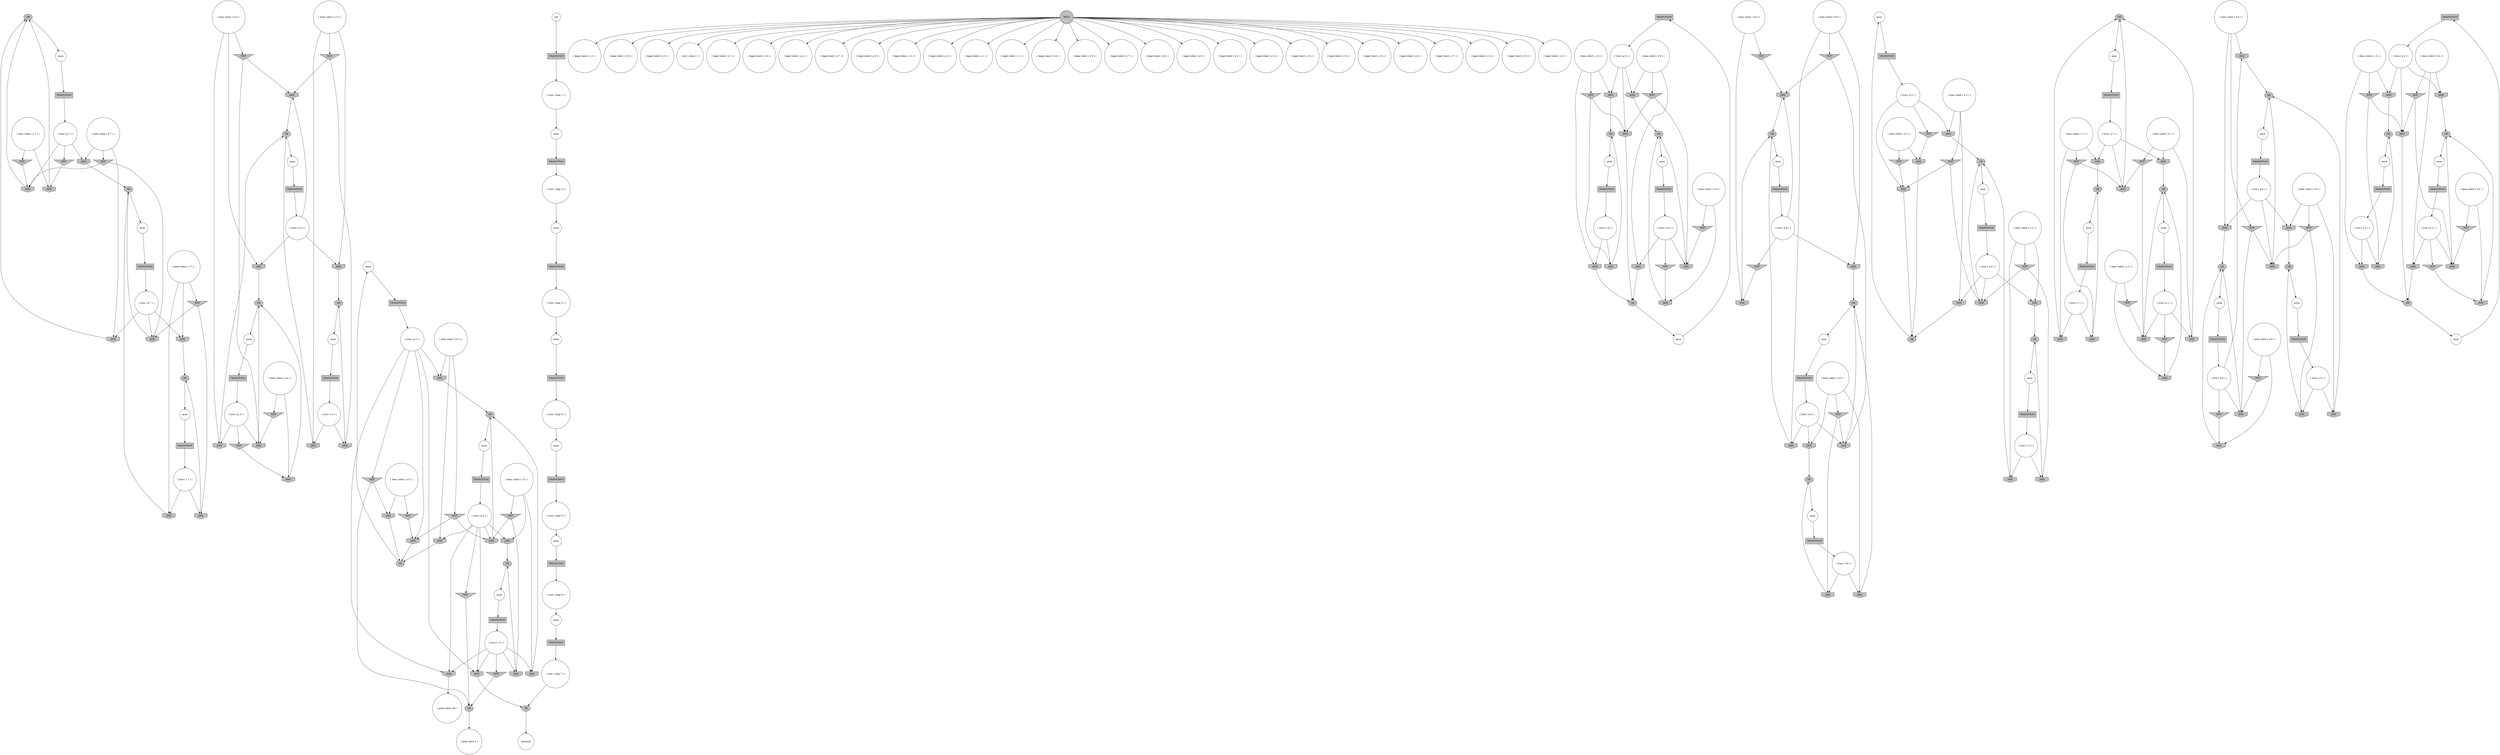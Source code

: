 digraph propNet
{
	"@76d3046"[shape=ellipse, style= filled, fillcolor=grey, label="OR"]; "@76d3046"->"@117c4779"; 
	"@17332b63"[shape=invtriangle, style= filled, fillcolor=grey, label="NOT"]; "@17332b63"->"@40d2f5f1"; "@17332b63"->"@3e03e574"; 
	"@7a2ee7e5"[shape=circle, style= filled, fillcolor=white, label="anon"]; "@7a2ee7e5"->"@d6d46d7"; 
	"@cb78915"[shape=circle, style= filled, fillcolor=white, label="( legal robot ( c 2 ) )"]; 
	"@7686b376"[shape=box, style= filled, fillcolor=grey, label="TRANSITION"]; "@7686b376"->"@4d2bbe6b"; 
	"@3c789d63"[shape=circle, style= filled, fillcolor=white, label="( legal robot ( b 8 ) )"]; 
	"@4a52fecf"[shape=circle, style= filled, fillcolor=white, label="( true ( step 5 ) )"]; "@4a52fecf"->"@4b7aa961"; 
	"@8c1e4d5"[shape=circle, style= filled, fillcolor=white, label="( does robot ( a 8 ) )"]; "@8c1e4d5"->"@70e8eeca"; "@8c1e4d5"->"@5f5fc606"; 
	"@117c4779"[shape=circle, style= filled, fillcolor=white, label="anon"]; "@117c4779"->"@1a15cd9a"; 
	"@4d83da96"[shape=circle, style= filled, fillcolor=white, label="anon"]; "@4d83da96"->"@a211b37"; 
	"@569c6f2"[shape=invtriangle, style= filled, fillcolor=grey, label="NOT"]; "@569c6f2"->"@63843ca4"; 
	"@15837e8"[shape=ellipse, style= filled, fillcolor=grey, label="OR"]; "@15837e8"->"@46be6108"; 
	"@5e53bbfa"[shape=circle, style= filled, fillcolor=white, label="init"]; "@5e53bbfa"->"@4b5a4a77"; 
	"@74d175ff"[shape=ellipse, style= filled, fillcolor=grey, label="OR"]; "@74d175ff"->"@6399f443"; 
	"@372eabae"[shape=ellipse, style= filled, fillcolor=grey, label="OR"]; "@372eabae"->"@590948cf"; 
	"@4b5a142f"[shape=circle, style= filled, fillcolor=white, label="( does robot ( b 3 ) )"]; "@4b5a142f"->"@73204425"; "@4b5a142f"->"@3e0bbd1b"; "@4b5a142f"->"@1241647f"; 
	"@732efcfe"[shape=invhouse, style= filled, fillcolor=grey, label="AND"]; "@732efcfe"->"@54b4b0a4"; 
	"@12b4986"[shape=invhouse, style= filled, fillcolor=grey, label="AND"]; "@12b4986"->"@62c639ce"; 
	"@190c0fa7"[shape=invhouse, style= filled, fillcolor=grey, label="AND"]; "@190c0fa7"->"@72bdec44"; 
	"@41aef798"[shape=circle, style= filled, fillcolor=white, label="( true ( step 3 ) )"]; "@41aef798"->"@aaf063"; 
	"@11cdc190"[shape=invhouse, style= filled, fillcolor=grey, label="AND"]; "@11cdc190"->"@372eabae"; 
	"@590cec16"[shape=invtriangle, style= filled, fillcolor=grey, label="NOT"]; "@590cec16"->"@5f5fc606"; 
	"@2cfb1135"[shape=invhouse, style= filled, fillcolor=grey, label="AND"]; "@2cfb1135"->"@67a4076"; 
	"@5da0b94d"[shape=box, style= filled, fillcolor=grey, label="TRANSITION"]; "@5da0b94d"->"@45bb9533"; 
	"@62e59e40"[shape=box, style= filled, fillcolor=grey, label="TRANSITION"]; "@62e59e40"->"@21144823"; 
	"@db2e44d"[shape=box, style= filled, fillcolor=grey, label="TRANSITION"]; "@db2e44d"->"@717535b6"; 
	"@12b9b67b"[shape=invhouse, style= filled, fillcolor=grey, label="AND"]; "@12b9b67b"->"@708b3bb3"; 
	"@4c825cf3"[shape=circle, style= filled, fillcolor=white, label="( goal robot 0 )"]; 
	"@66cf7fda"[shape=invtriangle, style= filled, fillcolor=grey, label="NOT"]; "@66cf7fda"->"@7e266b44"; "@66cf7fda"->"@40d2f5f1"; 
	"@5a335053"[shape=invtriangle, style= filled, fillcolor=grey, label="NOT"]; "@5a335053"->"@3ef3c5c4"; "@5a335053"->"@63843ca4"; 
	"@2e0ca6ae"[shape=invhouse, style= filled, fillcolor=grey, label="AND"]; "@2e0ca6ae"->"@39b1ff47"; 
	"@6d87c12a"[shape=invhouse, style= filled, fillcolor=grey, label="AND"]; "@6d87c12a"->"@b83d59c"; 
	"@1420ca8b"[shape=circle, style= filled, fillcolor=white, label="anon"]; "@1420ca8b"->"@62e59e40"; 
	"@294ff81a"[shape=invtriangle, style= filled, fillcolor=grey, label="NOT"]; "@294ff81a"->"@41298826"; "@294ff81a"->"@717757ad"; 
	"@7cd47880"[shape=ellipse, style= filled, fillcolor=grey, label="OR"]; "@7cd47880"->"@61335b86"; 
	"@6fa37fac"[shape=circle, style= filled, fillcolor=white, label="anon"]; "@6fa37fac"->"@db2e44d"; 
	"@12e29f36"[shape=circle, style= filled, fillcolor=white, label="anon"]; "@12e29f36"->"@5baa8241"; 
	"@4d2bbe6b"[shape=circle, style= filled, fillcolor=white, label="( true ( q 9 ) )"]; "@4d2bbe6b"->"@2e0ca6ae"; "@4d2bbe6b"->"@653c1b69"; "@4d2bbe6b"->"@72270fc4"; 
	"@2d2ce574"[shape=circle, style= filled, fillcolor=white, label="( true ( q 1 ) )"]; "@2d2ce574"->"@39fb9fb3"; "@2d2ce574"->"@5987e184"; "@2d2ce574"->"@7816fcc4"; 
	"@216feee5"[shape=box, style= filled, fillcolor=grey, label="TRANSITION"]; "@216feee5"->"@3e93f13f"; 
	"@1695ef17"[shape=ellipse, style= filled, fillcolor=grey, label="OR"]; "@1695ef17"->"@4d83da96"; 
	"@10738dcb"[shape=ellipse, style= filled, fillcolor=grey, label="OR"]; "@10738dcb"->"@126212dd"; 
	"@1b2ede8"[shape=box, style= filled, fillcolor=grey, label="TRANSITION"]; "@1b2ede8"->"@41aef798"; 
	"@3e93f13f"[shape=circle, style= filled, fillcolor=white, label="( true ( p 6 ) )"]; "@3e93f13f"->"@12b4986"; "@3e93f13f"->"@63ad6884"; "@3e93f13f"->"@6d87c12a"; 
	"@5492de02"[shape=invhouse, style= filled, fillcolor=grey, label="AND"]; "@5492de02"->"@225bcd91"; 
	"@19b72276"[shape=circle, style= filled, fillcolor=white, label="( does robot ( c 9 ) )"]; "@19b72276"->"@2e0ca6ae"; "@19b72276"->"@11cdc190"; "@19b72276"->"@46377e2a"; 
	"@9eae15f"[shape=circle, style= filled, fillcolor=white, label="( legal robot ( b 3 ) )"]; 
	"@1b0fb9bd"[shape=box, style= filled, fillcolor=grey, label="TRANSITION"]; "@1b0fb9bd"->"@12cd927d"; 
	"@29565e9d"[shape=circle, style= filled, fillcolor=white, label="( true ( q 3 ) )"]; "@29565e9d"->"@78304648"; "@29565e9d"->"@1241647f"; "@29565e9d"->"@60eb9f0d"; 
	"@381bd13"[shape=box, style= filled, fillcolor=grey, label="TRANSITION"]; "@381bd13"->"@14235085"; 
	"@72270fc4"[shape=invhouse, style= filled, fillcolor=grey, label="AND"]; "@72270fc4"->"@1d7aaa0e"; 
	"@46be6108"[shape=circle, style= filled, fillcolor=white, label="anon"]; "@46be6108"->"@db951f2"; 
	"@5b5ede11"[shape=circle, style= filled, fillcolor=white, label="( true ( r 9 ) )"]; "@5b5ede11"->"@11cdc190"; "@5b5ede11"->"@58cbffde"; 
	"@32935741"[shape=invhouse, style= filled, fillcolor=grey, label="AND"]; "@32935741"->"@24e72f0c"; 
	"@480d41f3"[shape=invhouse, style= filled, fillcolor=grey, label="AND"]; "@480d41f3"->"@64c47498"; 
	"@21144823"[shape=circle, style= filled, fillcolor=white, label="( true ( q 2 ) )"]; "@21144823"->"@4f5264db"; "@21144823"->"@5c17d6c1"; "@21144823"->"@622209db"; 
	"@561526e3"[shape=circle, style= filled, fillcolor=white, label="( true ( r 5 ) )"]; "@561526e3"->"@5c429be9"; "@561526e3"->"@190c0fa7"; "@561526e3"->"@54f169"; "@561526e3"->"@9866417"; "@561526e3"->"@58edf4c8"; 
	"@5a10c276"[shape=circle, style= filled, fillcolor=white, label="( true ( q 4 ) )"]; "@5a10c276"->"@85e57"; "@5a10c276"->"@40d2f5f1"; "@5a10c276"->"@5114ef62"; 
	"@1fbb60ad"[shape=circle, style= filled, fillcolor=white, label="( does robot ( a 2 ) )"]; "@1fbb60ad"->"@233e9934"; "@1fbb60ad"->"@45a81bd5"; 
	"@41298826"[shape=invhouse, style= filled, fillcolor=grey, label="AND"]; "@41298826"->"@62c639ce"; 
	"@145ebac9"[shape=circle, style= filled, fillcolor=white, label="( true ( q 7 ) )"]; "@145ebac9"->"@2d8b4ccb"; "@145ebac9"->"@15c313da"; "@145ebac9"->"@409bad4f"; 
	"@10d39c9f"[shape=invhouse, style= filled, fillcolor=grey, label="AND"]; "@10d39c9f"->"@10738dcb"; 
	"@52f9cbe5"[shape=box, style= filled, fillcolor=grey, label="TRANSITION"]; "@52f9cbe5"->"@5eef2e7c"; 
	"@264d8d50"[shape=ellipse, style= filled, fillcolor=grey, label="OR"]; "@264d8d50"->"@2d7892d5"; 
	"@705ba50e"[shape=invhouse, style= filled, fillcolor=grey, label="AND"]; "@705ba50e"->"@f2f8a84"; 
	"@236954e1"[shape=invtriangle, style= filled, fillcolor=grey, label="NOT"]; "@236954e1"->"@584391f0"; 
	"@4b61cd25"[shape=circle, style= filled, fillcolor=white, label="( does robot ( a 6 ) )"]; "@4b61cd25"->"@da8e53c"; "@4b61cd25"->"@74e51bda"; 
	"@57044c5"[shape=box, style= filled, fillcolor=grey, label="TRANSITION"]; "@57044c5"->"@2d2ce574"; 
	"@653c1b69"[shape=invhouse, style= filled, fillcolor=grey, label="AND"]; "@653c1b69"->"@372eabae"; 
	"@54f169"[shape=invhouse, style= filled, fillcolor=grey, label="AND"]; "@54f169"->"@7cfae78f"; 
	"@686c9f0f"[shape=invhouse, style= filled, fillcolor=grey, label="AND"]; "@686c9f0f"->"@62c639ce"; 
	"@3aa42c31"[shape=box, style= filled, fillcolor=grey, label="TRANSITION"]; "@3aa42c31"->"@44c6b80e"; 
	"@62bc36ff"[shape=invhouse, style= filled, fillcolor=grey, label="AND"]; "@62bc36ff"->"@46eff545"; 
	"@5e6e3fe4"[shape=invhouse, style= filled, fillcolor=grey, label="AND"]; "@5e6e3fe4"->"@1695ef17"; 
	"@34cf935a"[shape=circle, style= filled, fillcolor=white, label="( does robot ( b 7 ) )"]; "@34cf935a"->"@10d39c9f"; "@34cf935a"->"@409bad4f"; "@34cf935a"->"@681497b1"; 
	"@617e53c9"[shape=circle, style= filled, fillcolor=white, label="( does robot ( b 9 ) )"]; "@617e53c9"->"@342f7cfe"; "@617e53c9"->"@72270fc4"; "@617e53c9"->"@321e45e3"; 
	"@62c639ce"[shape=ellipse, style= filled, fillcolor=grey, label="OR"]; "@62c639ce"->"@43fd360b"; 
	"@aaf063"[shape=circle, style= filled, fillcolor=white, label="anon"]; "@aaf063"->"@52f9cbe5"; 
	"@46377e2a"[shape=invtriangle, style= filled, fillcolor=grey, label="NOT"]; "@46377e2a"->"@653c1b69"; "@46377e2a"->"@58cbffde"; 
	"@58edf4c8"[shape=invtriangle, style= filled, fillcolor=grey, label="NOT"]; "@58edf4c8"->"@6c7a3a30"; 
	"@5106def2"[shape=circle, style= filled, fillcolor=white, label="( init ( step 1 ) )"]; 
	"@79ec41c0"[shape=circle, style= filled, fillcolor=white, label="( legal robot ( b 1 ) )"]; 
	"@6e3404f"[shape=circle, style= filled, fillcolor=white, label="( true ( p 3 ) )"]; "@6e3404f"->"@73204425"; "@6e3404f"->"@6161c9d1"; "@6e3404f"->"@7817bcd4"; 
	"@6bc0cd80"[shape=invtriangle, style= filled, fillcolor=grey, label="NOT"]; "@6bc0cd80"->"@3ef3c5c4"; "@6bc0cd80"->"@190c0fa7"; 
	"@6588c838"[shape=circle, style= filled, fillcolor=white, label="( legal robot ( c 8 ) )"]; 
	"@43ad4a"[shape=circle, style= filled, fillcolor=white, label="anon"]; "@43ad4a"->"@6f3d5f21"; 
	"@343d511e"[shape=circle, style= filled, fillcolor=white, label="( true ( r 2 ) )"]; "@343d511e"->"@dae6456"; "@343d511e"->"@7844a013"; 
	"@54b4b0a4"[shape=ellipse, style= filled, fillcolor=grey, label="OR"]; "@54b4b0a4"->"@22b90a6e"; 
	"@448be1c9"[shape=box, style= filled, fillcolor=grey, label="TRANSITION"]; "@448be1c9"->"@6af37a62"; 
	"@763ce725"[shape=circle, style= filled, fillcolor=white, label="( true ( q 5 ) )"]; "@763ce725"->"@5c429be9"; "@763ce725"->"@13ad9b0f"; "@763ce725"->"@3ef3c5c4"; "@763ce725"->"@705ba50e"; "@763ce725"->"@6a3de2df"; "@763ce725"->"@54f169"; 
	"@4d342f5b"[shape=invhouse, style= filled, fillcolor=grey, label="AND"]; "@4d342f5b"->"@763861e6"; 
	"@61bc59aa"[shape=invhouse, style= filled, fillcolor=grey, label="AND"]; "@61bc59aa"->"@25098594"; 
	"@5eef2e7c"[shape=circle, style= filled, fillcolor=white, label="( true ( step 4 ) )"]; "@5eef2e7c"->"@43ad4a"; 
	"@1726c5a5"[shape=circle, style= filled, fillcolor=white, label="( does robot ( a 4 ) )"]; "@1726c5a5"->"@2cfb1135"; "@1726c5a5"->"@7d98d9cf"; 
	"@614a616"[shape=invtriangle, style= filled, fillcolor=grey, label="NOT"]; "@614a616"->"@35a3f178"; 
	"@15c313da"[shape=invhouse, style= filled, fillcolor=grey, label="AND"]; "@15c313da"->"@7cd47880"; 
	"@1f4649ed"[shape=invhouse, style= filled, fillcolor=grey, label="AND"]; "@1f4649ed"->"@54b4b0a4"; 
	"@3bad0d89"[shape=box, style= filled, fillcolor=grey, label="TRANSITION"]; "@3bad0d89"->"@da99836"; 
	"@21913751"[shape=invhouse, style= filled, fillcolor=grey, label="AND"]; "@21913751"->"@10738dcb"; 
	"@3bc634b9"[shape=circle, style= filled, fillcolor=white, label="( legal robot ( a 2 ) )"]; 
	"@7831d5e2"[shape=invhouse, style= filled, fillcolor=grey, label="AND"]; "@7831d5e2"->"@76b280b1"; 
	"@44c6b80e"[shape=circle, style= filled, fillcolor=white, label="( true ( r 7 ) )"]; "@44c6b80e"->"@4c18e99"; "@44c6b80e"->"@21913751"; 
	"@6399f443"[shape=circle, style= filled, fillcolor=white, label="anon"]; "@6399f443"->"@57044c5"; 
	"@3e03e574"[shape=invhouse, style= filled, fillcolor=grey, label="AND"]; "@3e03e574"->"@67a4076"; 
	"@67458657"[shape=circle, style= filled, fillcolor=white, label="( does robot ( b 4 ) )"]; "@67458657"->"@17332b63"; "@67458657"->"@32935741"; "@67458657"->"@5114ef62"; 
	"@da99836"[shape=circle, style= filled, fillcolor=white, label="( true ( q 6 ) )"]; "@da99836"->"@48834af6"; "@da99836"->"@11b78953"; "@da99836"->"@41298826"; 
	"@3f65cebb"[shape=circle, style= filled, fillcolor=white, label="( legal robot ( a 7 ) )"]; 
	"@61335b86"[shape=circle, style= filled, fillcolor=white, label="anon"]; "@61335b86"->"@3aa42c31"; 
	"@4d88a387"[shape=invtriangle, style= filled, fillcolor=grey, label="NOT"]; "@4d88a387"->"@45a81bd5"; 
	"@3914fc36"[shape=circle, style= filled, fillcolor=white, label="anon"]; "@3914fc36"->"@2630a895"; 
	"@580c5da6"[shape=circle, style= filled, fillcolor=white, label="( legal robot ( a 9 ) )"]; 
	"@9866417"[shape=invhouse, style= filled, fillcolor=grey, label="AND"]; "@9866417"->"@76b280b1"; 
	"@10ddcd98"[shape=circle, style= filled, fillcolor=white, label="anon"]; "@10ddcd98"->"@1b2ede8"; 
	"@73204425"[shape=invhouse, style= filled, fillcolor=grey, label="AND"]; "@73204425"->"@64c47498"; 
	"@2d8b4ccb"[shape=invhouse, style= filled, fillcolor=grey, label="AND"]; "@2d8b4ccb"->"@10738dcb"; 
	"@da8e53c"[shape=invhouse, style= filled, fillcolor=grey, label="AND"]; "@da8e53c"->"@b83d59c"; 
	"@1d46ee9c"[shape=circle, style= filled, fillcolor=white, label="( does robot ( c 2 ) )"]; "@1d46ee9c"->"@dae6456"; "@1d46ee9c"->"@1bdb52c8"; "@1d46ee9c"->"@4f5264db"; 
	"@33cfa965"[shape=circle, style= filled, fillcolor=white, label="anon"]; "@33cfa965"->"@256b352c"; 
	"@dcc5312"[shape=invtriangle, style= filled, fillcolor=grey, label="NOT"]; "@dcc5312"->"@6161c9d1"; 
	"@342f7cfe"[shape=invtriangle, style= filled, fillcolor=grey, label="NOT"]; "@342f7cfe"->"@584391f0"; "@342f7cfe"->"@653c1b69"; 
	"@13ceebfa"[shape=circle, style= filled, fillcolor=white, label="( true ( r 8 ) )"]; "@13ceebfa"->"@1f4649ed"; "@13ceebfa"->"@40d9b071"; 
	"@482982bf"[shape=invtriangle, style= filled, fillcolor=grey, label="NOT"]; "@482982bf"->"@62bc36ff"; "@482982bf"->"@5c17d6c1"; 
	"@40d2f5f1"[shape=invhouse, style= filled, fillcolor=grey, label="AND"]; "@40d2f5f1"->"@24e72f0c"; 
	"@643f58bb"[shape=invhouse, style= filled, fillcolor=grey, label="AND"]; "@643f58bb"->"@264d8d50"; 
	"@6437a04c"[shape=circle, style= filled, fillcolor=white, label="( legal robot ( c 3 ) )"]; 
	"@14235085"[shape=circle, style= filled, fillcolor=white, label="( true ( step 6 ) )"]; "@14235085"->"@9dd1752"; 
	"@5092eb76"[shape=box, style= filled, fillcolor=grey, label="TRANSITION"]; "@5092eb76"->"@e7c0d41"; 
	"@126212dd"[shape=circle, style= filled, fillcolor=white, label="anon"]; "@126212dd"->"@3b947647"; 
	"@60328c40"[shape=circle, style= filled, fillcolor=white, label="anon"]; "@60328c40"->"@f6a8823"; 
	"@76eb2133"[shape=invtriangle, style= filled, fillcolor=grey, label="NOT"]; "@76eb2133"->"@4c9549af"; "@76eb2133"->"@7ced65e0"; 
	"@70e8eeca"[shape=invtriangle, style= filled, fillcolor=grey, label="NOT"]; "@70e8eeca"->"@4c9549af"; 
	"@2630a895"[shape=box, style= filled, fillcolor=grey, label="TRANSITION"]; "@2630a895"->"@5e64dd79"; 
	"@dae6456"[shape=invhouse, style= filled, fillcolor=grey, label="AND"]; "@dae6456"->"@25098594"; 
	"@63843ca4"[shape=invhouse, style= filled, fillcolor=grey, label="AND"]; "@63843ca4"->"@f2f8a84"; 
	"@d6d46d7"[shape=box, style= filled, fillcolor=grey, label="TRANSITION"]; "@d6d46d7"->"@6c1af328"; 
	"@365547d"[shape=circle, style= filled, fillcolor=white, label="( does robot ( a 7 ) )"]; "@365547d"->"@614a616"; "@365547d"->"@5a2445d7"; 
	"@5baa8241"[shape=box, style= filled, fillcolor=grey, label="TRANSITION"]; "@5baa8241"->"@561526e3"; 
	"@10fd0a62"[shape=circle, style= filled, fillcolor=white, label="anon"]; "@10fd0a62"->"@50f8ae79"; 
	"@71e852be"[shape=invhouse, style= filled, fillcolor=grey, label="AND"]; "@71e852be"->"@10ba5a81"; 
	"@db951f2"[shape=box, style= filled, fillcolor=grey, label="TRANSITION"]; "@db951f2"->"@4f9f9c7a"; 
	"@2e595420"[shape=circle, style= filled, fillcolor=white, label="( true ( step 1 ) )"]; "@2e595420"->"@7e3b3757"; 
	"@5f5fc606"[shape=invhouse, style= filled, fillcolor=grey, label="AND"]; "@5f5fc606"->"@763861e6"; 
	"@5edea768"[shape=circle, style= filled, fillcolor=white, label="( does robot ( c 5 ) )"]; "@5edea768"->"@6a3de2df"; "@5edea768"->"@6bc0cd80"; "@5edea768"->"@9866417"; 
	"@64c47498"[shape=ellipse, style= filled, fillcolor=grey, label="OR"]; "@64c47498"->"@1dc2dad7"; 
	"@13d86a73"[shape=circle, style= filled, fillcolor=white, label="( legal robot ( a 3 ) )"]; 
	"@4856d149"[shape=circle, style= filled, fillcolor=white, label="( legal robot ( a 1 ) )"]; 
	"@40d9b071"[shape=invhouse, style= filled, fillcolor=grey, label="AND"]; "@40d9b071"->"@708b3bb3"; 
	"@39263b07"[shape=invtriangle, style= filled, fillcolor=grey, label="NOT"]; "@39263b07"->"@1f4649ed"; "@39263b07"->"@7ced65e0"; 
	"@44fc9e7e"[shape=circle, style= filled, fillcolor=white, label="anon"]; "@44fc9e7e"->"@5da0b94d"; 
	"@12cd927d"[shape=circle, style= filled, fillcolor=white, label="( true ( r 1 ) )"]; "@12cd927d"->"@71e852be"; "@12cd927d"->"@172b29ed"; 
	"@5c429be9"[shape=invhouse, style= filled, fillcolor=grey, label="AND"]; "@5c429be9"->"@6406f3ea"; 
	"@333ec758"[shape=circle, style= filled, fillcolor=white, label="( true ( r 6 ) )"]; "@333ec758"->"@686c9f0f"; "@333ec758"->"@717757ad"; 
	"@b83d59c"[shape=ellipse, style= filled, fillcolor=grey, label="OR"]; "@b83d59c"->"@7c3cfaab"; 
	"@e7c0d41"[shape=circle, style= filled, fillcolor=white, label="( true ( step 7 ) )"]; "@e7c0d41"->"@6406f3ea"; 
	"@5e7b4ed7"[shape=circle, style= filled, fillcolor=white, label="( does robot ( b 8 ) )"]; "@5e7b4ed7"->"@76eb2133"; "@5e7b4ed7"->"@4d342f5b"; "@5e7b4ed7"->"@12b9b67b"; 
	"@46eff545"[shape=ellipse, style= filled, fillcolor=grey, label="OR"]; "@46eff545"->"@33cfa965"; 
	"@256b352c"[shape=box, style= filled, fillcolor=grey, label="TRANSITION"]; "@256b352c"->"@4f980c26"; 
	"@6c7a3a30"[shape=ellipse, style= filled, fillcolor=grey, label="OR"]; "@6c7a3a30"->"@4c825cf3"; 
	"@57f2e95f"[shape=circle, style= filled, fillcolor=white, label="( legal robot ( c 1 ) )"]; 
	"@3e0bbd1b"[shape=invtriangle, style= filled, fillcolor=grey, label="NOT"]; "@3e0bbd1b"->"@6161c9d1"; "@3e0bbd1b"->"@78304648"; 
	"@5d0e2c9"[shape=circle, style= filled, fillcolor=white, label="( legal robot ( b 4 ) )"]; 
	"@2143ed74"[shape=circle, style= filled, fillcolor=white, label="( does robot ( c 1 ) )"]; "@2143ed74"->"@39fb9fb3"; "@2143ed74"->"@172b29ed"; "@2143ed74"->"@729a6bbb"; 
	"@12a4ed99"[shape=circle, style= filled, fillcolor=white, label="( legal robot ( b 9 ) )"]; 
	"@5ea07440"[shape=invtriangle, style= filled, fillcolor=grey, label="NOT"]; "@5ea07440"->"@5492de02"; "@5ea07440"->"@78304648"; 
	"@708b3bb3"[shape=ellipse, style= filled, fillcolor=grey, label="OR"]; "@708b3bb3"->"@44fc9e7e"; 
	"@4c68059"[shape=box, style= filled, fillcolor=grey, label="TRANSITION"]; "@4c68059"->"@29565e9d"; 
	"@1494b146"[shape=circle, style= filled, fillcolor=white, label="( does robot ( b 1 ) )"]; "@1494b146"->"@366aa95b"; "@1494b146"->"@5987e184"; "@1494b146"->"@1052a2e3"; 
	"@43fd360b"[shape=circle, style= filled, fillcolor=white, label="anon"]; "@43fd360b"->"@3bad0d89"; 
	"@11b78953"[shape=invhouse, style= filled, fillcolor=grey, label="AND"]; "@11b78953"->"@b83d59c"; 
	"@4b5a4a77"[shape=box, style= filled, fillcolor=grey, label="TRANSITION"]; "@4b5a4a77"->"@2e595420"; 
	"@18c8ccb1"[shape=invtriangle, style= filled, fillcolor=grey, label="NOT"]; "@18c8ccb1"->"@26f6852d"; 
	"@71d0e17a"[shape=circle, style= filled, fillcolor=white, label="( legal robot ( b 7 ) )"]; 
	"@7c3cfaab"[shape=circle, style= filled, fillcolor=white, label="anon"]; "@7c3cfaab"->"@216feee5"; 
	"@7e266b44"[shape=invhouse, style= filled, fillcolor=grey, label="AND"]; "@7e266b44"->"@15837e8"; 
	"@10bfb545"[shape=box, style= filled, fillcolor=grey, label="TRANSITION"]; "@10bfb545"->"@2e027538"; 
	"@233e9934"[shape=invtriangle, style= filled, fillcolor=grey, label="NOT"]; "@233e9934"->"@62bc36ff"; 
	"@3d9478c7"[shape=invhouse, style= filled, fillcolor=grey, label="AND"]; "@3d9478c7"->"@f2f8a84"; 
	"@172b29ed"[shape=invhouse, style= filled, fillcolor=grey, label="AND"]; "@172b29ed"->"@74d175ff"; 
	"@72bdec44"[shape=ellipse, style= filled, fillcolor=grey, label="OR"]; "@72bdec44"->"@12e29f36"; 
	"@717757ad"[shape=invhouse, style= filled, fillcolor=grey, label="AND"]; "@717757ad"->"@31f9b804"; 
	"@5e857066"[shape=circle, style= filled, fillcolor=white, label="( does robot ( a 5 ) )"]; "@5e857066"->"@3d9478c7"; "@5e857066"->"@569c6f2"; 
	"@5e64dd79"[shape=circle, style= filled, fillcolor=white, label="( true ( r 3 ) )"]; "@5e64dd79"->"@5492de02"; "@5e64dd79"->"@480d41f3"; 
	"@51af7c57"[shape=circle, style= filled, fillcolor=white, label="( legal robot ( a 8 ) )"]; 
	"@47959352"[shape=invtriangle, style= filled, fillcolor=grey, label="NOT"]; "@47959352"->"@2cfb1135"; 
	"@2a16157"[shape=circle, style= filled, fillcolor=white, label="( does robot ( a 9 ) )"]; "@2a16157"->"@236954e1"; "@2a16157"->"@26f6852d"; 
	"@1d7aaa0e"[shape=ellipse, style= filled, fillcolor=grey, label="OR"]; "@1d7aaa0e"->"@60328c40"; 
	"@74e51bda"[shape=invtriangle, style= filled, fillcolor=grey, label="NOT"]; "@74e51bda"->"@6d87c12a"; 
	"@7cfae78f"[shape=circle, style= filled, fillcolor=white, label="( goal robot 100 )"]; 
	"@1167acf2"[shape=invtriangle, style= filled, fillcolor=grey, label="NOT"]; "@1167acf2"->"@2d8b4ccb"; "@1167acf2"->"@4c18e99"; 
	"@46d0d843"[shape=circle, style= filled, fillcolor=white, label="( does robot ( c 8 ) )"]; "@46d0d843"->"@732efcfe"; "@46d0d843"->"@40d9b071"; "@46d0d843"->"@39263b07"; 
	"@14a2da07"[shape=circle, style= filled, fillcolor=white, label="( does robot ( b 2 ) )"]; "@14a2da07"->"@482982bf"; "@14a2da07"->"@61bc59aa"; "@14a2da07"->"@622209db"; 
	"@441e064c"[shape=circle, style= filled, fillcolor=white, label="anon"]; "@441e064c"->"@7051630a"; 
	"@6a3de2df"[shape=invhouse, style= filled, fillcolor=grey, label="AND"]; "@6a3de2df"->"@72bdec44"; 
	"@255b5c1f"[shape=ellipse, style= filled, fillcolor=grey, label="OR"]; "@255b5c1f"->"@10fd0a62"; 
	"@63e5a5dc"[shape=circle, style= filled, fillcolor=white, label="( legal robot ( b 6 ) )"]; 
	"@20657c7b"[shape=circle, style= filled, fillcolor=white, label="( does robot ( c 4 ) )"]; "@20657c7b"->"@85e57"; "@20657c7b"->"@6cd9ceea"; "@20657c7b"->"@66cf7fda"; 
	"@763861e6"[shape=ellipse, style= filled, fillcolor=grey, label="OR"]; "@763861e6"->"@6fa37fac"; 
	"@1dc2dad7"[shape=circle, style= filled, fillcolor=white, label="anon"]; "@1dc2dad7"->"@4c68059"; 
	"@1b72290f"[shape=circle, style= filled, fillcolor=white, label="( legal robot ( b 2 ) )"]; 
	"@fe14de0"[shape=box, style= filled, fillcolor=grey, label="TRANSITION"]; "@fe14de0"->"@5a10c276"; 
	"@5987e184"[shape=invhouse, style= filled, fillcolor=grey, label="AND"]; "@5987e184"->"@264d8d50"; 
	"@681497b1"[shape=invtriangle, style= filled, fillcolor=grey, label="NOT"]; "@681497b1"->"@2d8b4ccb"; "@681497b1"->"@35a3f178"; 
	"@622209db"[shape=invhouse, style= filled, fillcolor=grey, label="AND"]; "@622209db"->"@46eff545"; 
	"@1a0283e"[shape=circle, style= filled, fillcolor=white, label="anon"]; "@1a0283e"->"@174da86b"; 
	"@6af37a62"[shape=circle, style= filled, fillcolor=white, label="( true ( step 2 ) )"]; "@6af37a62"->"@10ddcd98"; 
	"@4c18e99"[shape=invhouse, style= filled, fillcolor=grey, label="AND"]; "@4c18e99"->"@7cd47880"; 
	"@34e77781"[shape=circle, style= filled, fillcolor=white, label="( legal robot ( a 4 ) )"]; 
	"@f6a8823"[shape=box, style= filled, fillcolor=grey, label="TRANSITION"]; "@f6a8823"->"@2caee320"; 
	"@78304648"[shape=invhouse, style= filled, fillcolor=grey, label="AND"]; "@78304648"->"@64c47498"; 
	"@584391f0"[shape=invhouse, style= filled, fillcolor=grey, label="AND"]; "@584391f0"->"@1d7aaa0e"; 
	"@1f410a85"[shape=invtriangle, style= filled, fillcolor=grey, label="NOT"]; "@1f410a85"->"@6719b1ca"; 
	"@6c1af328"[shape=circle, style= filled, fillcolor=white, label="( true ( p 5 ) )"]; "@6c1af328"->"@5c429be9"; "@6c1af328"->"@18793536"; "@6c1af328"->"@63843ca4"; "@6c1af328"->"@54f169"; "@6c1af328"->"@7831d5e2"; 
	"@1a15cd9a"[shape=box, style= filled, fillcolor=grey, label="TRANSITION"]; "@1a15cd9a"->"@27d314cc"; 
	"@576eeb9"[shape=circle, style= filled, fillcolor=white, label="( true ( p 4 ) )"]; "@576eeb9"->"@32935741"; "@576eeb9"->"@47959352"; "@576eeb9"->"@3e03e574"; 
	"@7ced65e0"[shape=invhouse, style= filled, fillcolor=grey, label="AND"]; "@7ced65e0"->"@708b3bb3"; 
	"@58cbffde"[shape=invhouse, style= filled, fillcolor=grey, label="AND"]; "@58cbffde"->"@39b1ff47"; 
	"@a211b37"[shape=box, style= filled, fillcolor=grey, label="TRANSITION"]; "@a211b37"->"@6e3404f"; 
	"@6534ae32"[shape=circle, style= filled, fillcolor=white, label="( legal robot ( a 5 ) )"]; 
	"@39b1ff47"[shape=ellipse, style= filled, fillcolor=grey, label="OR"]; "@39b1ff47"->"@54eeabe8"; 
	"@2b735f84"[shape=invtriangle, style= filled, fillcolor=grey, label="NOT"]; "@2b735f84"->"@6d87c12a"; "@2b735f84"->"@41298826"; 
	"@4f5264db"[shape=invhouse, style= filled, fillcolor=grey, label="AND"]; "@4f5264db"->"@255b5c1f"; 
	"@18793536"[shape=invtriangle, style= filled, fillcolor=grey, label="NOT"]; "@18793536"->"@6c7a3a30"; "@18793536"->"@3d9478c7"; 
	"@5114ef62"[shape=invhouse, style= filled, fillcolor=grey, label="AND"]; "@5114ef62"->"@67a4076"; 
	"@26f6852d"[shape=invhouse, style= filled, fillcolor=grey, label="AND"]; "@26f6852d"->"@1d7aaa0e"; 
	"@1824c22b"[shape=circle, style= filled, fillcolor=white, label="( does robot ( a 3 ) )"]; "@1824c22b"->"@dcc5312"; "@1824c22b"->"@5e6e3fe4"; 
	"@4c9549af"[shape=invhouse, style= filled, fillcolor=grey, label="AND"]; "@4c9549af"->"@763861e6"; 
	"@74ac576f"[shape=circle, style= filled, fillcolor=white, label="( does robot ( c 3 ) )"]; "@74ac576f"->"@5ea07440"; "@74ac576f"->"@480d41f3"; "@74ac576f"->"@60eb9f0d"; 
	"@225bcd91"[shape=ellipse, style= filled, fillcolor=grey, label="OR"]; "@225bcd91"->"@3914fc36"; 
	"@7816fcc4"[shape=invhouse, style= filled, fillcolor=grey, label="AND"]; "@7816fcc4"->"@74d175ff"; 
	"@2d7892d5"[shape=circle, style= filled, fillcolor=white, label="anon"]; "@2d7892d5"->"@10bfb545"; 
	"@5c17d6c1"[shape=invhouse, style= filled, fillcolor=grey, label="AND"]; "@5c17d6c1"->"@25098594"; 
	"@61ae717f"[shape=circle, style= filled, fillcolor=white, label="( legal robot ( c 9 ) )"]; 
	"@67a4076"[shape=ellipse, style= filled, fillcolor=grey, label="OR"]; "@67a4076"->"@441e064c"; 
	"@31f9b804"[shape=ellipse, style= filled, fillcolor=grey, label="OR"]; "@31f9b804"->"@1a0283e"; 
	"@85e57"[shape=invhouse, style= filled, fillcolor=grey, label="AND"]; "@85e57"->"@15837e8"; 
	"@63ad6884"[shape=invtriangle, style= filled, fillcolor=grey, label="NOT"]; "@63ad6884"->"@da8e53c"; 
	"@25098594"[shape=ellipse, style= filled, fillcolor=grey, label="OR"]; "@25098594"->"@1420ca8b"; 
	"@7ffd10fa"[shape=circle, style= filled, fillcolor=white, label="( legal robot ( c 5 ) )"]; 
	"@54eeabe8"[shape=circle, style= filled, fillcolor=white, label="anon"]; "@54eeabe8"->"@6b6c14c0"; 
	"@65988886"[shape=circle, style= filled, fillcolor=white, label="( legal robot ( a 6 ) )"]; 
	"@10ba5a81"[shape=ellipse, style= filled, fillcolor=grey, label="OR"]; "@10ba5a81"->"@3a8bd3bb"; 
	"@7e3b3757"[shape=circle, style= filled, fillcolor=white, label="anon"]; "@7e3b3757"->"@448be1c9"; 
	"@47e779a7"[shape=circle, style= filled, fillcolor=white, label="( does robot ( a 1 ) )"]; "@47e779a7"->"@5ac791f4"; "@47e779a7"->"@6719b1ca"; 
	"@411f2158"[shape=circle, style= filled, fillcolor=white, label="anon"]; "@411f2158"->"@145d424"; 
	"@321e45e3"[shape=invhouse, style= filled, fillcolor=grey, label="AND"]; "@321e45e3"->"@372eabae"; 
	"@1ff31ad9"[shape=circle, style= filled, fillcolor=white, label="( does robot ( c 7 ) )"]; "@1ff31ad9"->"@1167acf2"; "@1ff31ad9"->"@15c313da"; "@1ff31ad9"->"@21913751"; 
	"@48834af6"[shape=invhouse, style= filled, fillcolor=grey, label="AND"]; "@48834af6"->"@31f9b804"; 
	"@174da86b"[shape=box, style= filled, fillcolor=grey, label="TRANSITION"]; "@174da86b"->"@333ec758"; 
	"@13ad9b0f"[shape=invtriangle, style= filled, fillcolor=grey, label="NOT"]; "@13ad9b0f"->"@6c7a3a30"; 
	"@7844a013"[shape=invhouse, style= filled, fillcolor=grey, label="AND"]; "@7844a013"->"@255b5c1f"; 
	"@4f980c26"[shape=circle, style= filled, fillcolor=white, label="( true ( p 2 ) )"]; "@4f980c26"->"@62bc36ff"; "@4f980c26"->"@4d88a387"; "@4f980c26"->"@61bc59aa"; 
	"@39d7af3"[shape=circle, style= filled, fillcolor=white, label="( legal robot ( c 7 ) )"]; 
	"@39fb9fb3"[shape=invhouse, style= filled, fillcolor=grey, label="AND"]; "@39fb9fb3"->"@10ba5a81"; 
	"@9dd1752"[shape=circle, style= filled, fillcolor=white, label="anon"]; "@9dd1752"->"@5092eb76"; 
	"@590948cf"[shape=circle, style= filled, fillcolor=white, label="anon"]; "@590948cf"->"@7686b376"; 
	"@4f9f9c7a"[shape=circle, style= filled, fillcolor=white, label="( true ( r 4 ) )"]; "@4f9f9c7a"->"@7e266b44"; "@4f9f9c7a"->"@6cd9ceea"; 
	"@22b90a6e"[shape=circle, style= filled, fillcolor=white, label="anon"]; "@22b90a6e"->"@4145582"; 
	"@2e027538"[shape=circle, style= filled, fillcolor=white, label="( true ( p 1 ) )"]; "@2e027538"->"@643f58bb"; "@2e027538"->"@366aa95b"; "@2e027538"->"@1f410a85"; 
	"@409bad4f"[shape=invhouse, style= filled, fillcolor=grey, label="AND"]; "@409bad4f"->"@76d3046"; 
	"@6b6c14c0"[shape=box, style= filled, fillcolor=grey, label="TRANSITION"]; "@6b6c14c0"->"@5b5ede11"; 
	"@24e72f0c"[shape=ellipse, style= filled, fillcolor=grey, label="OR"]; "@24e72f0c"->"@45c1cfc1"; 
	"@366aa95b"[shape=invhouse, style= filled, fillcolor=grey, label="AND"]; "@366aa95b"->"@74d175ff"; 
	"@7051630a"[shape=box, style= filled, fillcolor=grey, label="TRANSITION"]; "@7051630a"->"@576eeb9"; 
	"@35a3f178"[shape=invhouse, style= filled, fillcolor=grey, label="AND"]; "@35a3f178"->"@76d3046"; 
	"@6719b1ca"[shape=invhouse, style= filled, fillcolor=grey, label="AND"]; "@6719b1ca"->"@264d8d50"; 
	"@5ac791f4"[shape=invtriangle, style= filled, fillcolor=grey, label="NOT"]; "@5ac791f4"->"@643f58bb"; 
	"@3ef3c5c4"[shape=invhouse, style= filled, fillcolor=grey, label="AND"]; "@3ef3c5c4"->"@76b280b1"; 
	"@45a81bd5"[shape=invhouse, style= filled, fillcolor=grey, label="AND"]; "@45a81bd5"->"@46eff545"; 
	"@3a8bd3bb"[shape=circle, style= filled, fillcolor=white, label="anon"]; "@3a8bd3bb"->"@1b0fb9bd"; 
	"@5a2445d7"[shape=invhouse, style= filled, fillcolor=grey, label="AND"]; "@5a2445d7"->"@76d3046"; 
	"@45c1cfc1"[shape=circle, style= filled, fillcolor=white, label="anon"]; "@45c1cfc1"->"@fe14de0"; 
	"@7664e5b2"[shape=invtriangle, style= filled, fillcolor=grey, label="NOT"]; "@7664e5b2"->"@5a2445d7"; 
	"@1241647f"[shape=invhouse, style= filled, fillcolor=grey, label="AND"]; "@1241647f"->"@1695ef17"; 
	"@2caee320"[shape=circle, style= filled, fillcolor=white, label="( true ( p 9 ) )"]; "@2caee320"->"@584391f0"; "@2caee320"->"@18c8ccb1"; "@2caee320"->"@321e45e3"; 
	"@76b280b1"[shape=ellipse, style= filled, fillcolor=grey, label="OR"]; "@76b280b1"->"@411f2158"; 
	"@717535b6"[shape=circle, style= filled, fillcolor=white, label="( true ( p 8 ) )"]; "@717535b6"->"@4c9549af"; "@717535b6"->"@590cec16"; "@717535b6"->"@12b9b67b"; 
	"@4145582"[shape=box, style= filled, fillcolor=grey, label="TRANSITION"]; "@4145582"->"@13ceebfa"; 
	"@7711089b"[shape=circle, style= filled, fillcolor=white, label="( legal robot ( c 4 ) )"]; 
	"@45bb9533"[shape=circle, style= filled, fillcolor=white, label="( true ( q 8 ) )"]; "@45bb9533"->"@732efcfe"; "@45bb9533"->"@4d342f5b"; "@45bb9533"->"@7ced65e0"; 
	"@145d424"[shape=box, style= filled, fillcolor=grey, label="TRANSITION"]; "@145d424"->"@763ce725"; 
	"@3b947647"[shape=box, style= filled, fillcolor=grey, label="TRANSITION"]; "@3b947647"->"@145ebac9"; 
	"@6cd9ceea"[shape=invhouse, style= filled, fillcolor=grey, label="AND"]; "@6cd9ceea"->"@24e72f0c"; 
	"@40e7fd03"[shape=circle, style= filled, fillcolor=white, label="( does robot ( b 6 ) )"]; "@40e7fd03"->"@2b735f84"; "@40e7fd03"->"@12b4986"; "@40e7fd03"->"@11b78953"; 
	"@7d98d9cf"[shape=invtriangle, style= filled, fillcolor=grey, label="NOT"]; "@7d98d9cf"->"@3e03e574"; 
	"@1052a2e3"[shape=invtriangle, style= filled, fillcolor=grey, label="NOT"]; "@1052a2e3"->"@643f58bb"; "@1052a2e3"->"@7816fcc4"; 
	"@729a6bbb"[shape=invtriangle, style= filled, fillcolor=grey, label="NOT"]; "@729a6bbb"->"@71e852be"; "@729a6bbb"->"@7816fcc4"; 
	"@60eb9f0d"[shape=invhouse, style= filled, fillcolor=grey, label="AND"]; "@60eb9f0d"->"@225bcd91"; 
	"@54d8fd1a"[shape=circle, style= filled, fillcolor=white, label="( legal robot ( b 5 ) )"]; 
	"@4b7aa961"[shape=circle, style= filled, fillcolor=white, label="anon"]; "@4b7aa961"->"@381bd13"; 
	"@27d314cc"[shape=circle, style= filled, fillcolor=white, label="( true ( p 7 ) )"]; "@27d314cc"->"@10d39c9f"; "@27d314cc"->"@7664e5b2"; "@27d314cc"->"@35a3f178"; 
	"@477baf4"[shape=circle, style= filled, fillcolor=white, label="terminal"]; 
	"@1bdb52c8"[shape=invtriangle, style= filled, fillcolor=grey, label="NOT"]; "@1bdb52c8"->"@7844a013"; "@1bdb52c8"->"@5c17d6c1"; 
	"@6406f3ea"[shape=ellipse, style= filled, fillcolor=grey, label="OR"]; "@6406f3ea"->"@477baf4"; 
	"@6f3d5f21"[shape=box, style= filled, fillcolor=grey, label="TRANSITION"]; "@6f3d5f21"->"@4a52fecf"; 
	"@fd12614"[shape=circle, style= filled, fillcolor=white, label="( does robot ( b 5 ) )"]; "@fd12614"->"@5a335053"; "@fd12614"->"@705ba50e"; "@fd12614"->"@7831d5e2"; 
	"@2383e965"[shape=circle, style= filled, fillcolor=white, label="( does robot ( c 6 ) )"]; "@2383e965"->"@48834af6"; "@2383e965"->"@686c9f0f"; "@2383e965"->"@294ff81a"; 
	"@7f4c352e"[shape=circle, style= filled, fillcolor=white, label="( legal robot ( c 6 ) )"]; 
	"@6161c9d1"[shape=invhouse, style= filled, fillcolor=grey, label="AND"]; "@6161c9d1"->"@1695ef17"; 
	"@f2f8a84"[shape=ellipse, style= filled, fillcolor=grey, label="OR"]; "@f2f8a84"->"@7a2ee7e5"; 
	"@7817bcd4"[shape=invtriangle, style= filled, fillcolor=grey, label="NOT"]; "@7817bcd4"->"@5e6e3fe4"; 
	"@30b16f5f"[shape=doublecircle, style= filled, fillcolor=grey, label="TRUE"]; "@30b16f5f"->"@61ae717f"; "@30b16f5f"->"@3bc634b9"; "@30b16f5f"->"@51af7c57"; "@30b16f5f"->"@7ffd10fa"; "@30b16f5f"->"@cb78915"; "@30b16f5f"->"@13d86a73"; "@30b16f5f"->"@4856d149"; "@30b16f5f"->"@65988886"; "@30b16f5f"->"@3c789d63"; "@30b16f5f"->"@3f65cebb"; "@30b16f5f"->"@57f2e95f"; "@30b16f5f"->"@63e5a5dc"; "@30b16f5f"->"@5d0e2c9"; "@30b16f5f"->"@580c5da6"; "@30b16f5f"->"@1b72290f"; "@30b16f5f"->"@12a4ed99"; "@30b16f5f"->"@5106def2"; "@30b16f5f"->"@79ec41c0"; "@30b16f5f"->"@34e77781"; "@30b16f5f"->"@9eae15f"; "@30b16f5f"->"@6437a04c"; "@30b16f5f"->"@7711089b"; "@30b16f5f"->"@71d0e17a"; "@30b16f5f"->"@39d7af3"; "@30b16f5f"->"@54d8fd1a"; "@30b16f5f"->"@6588c838"; "@30b16f5f"->"@6534ae32"; "@30b16f5f"->"@7f4c352e"; 
	"@50f8ae79"[shape=box, style= filled, fillcolor=grey, label="TRANSITION"]; "@50f8ae79"->"@343d511e"; 
}